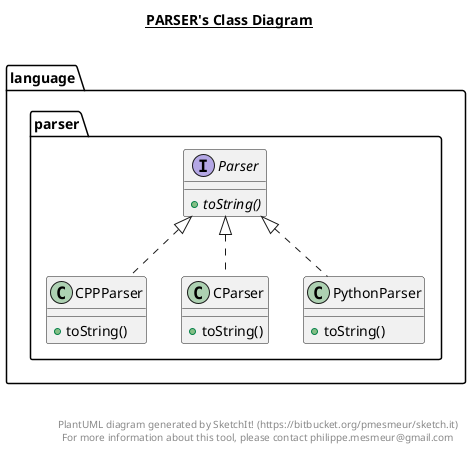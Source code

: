 @startuml

title __PARSER's Class Diagram__\n

  namespace language {
    namespace parser {
      class language.parser.CPPParser {
          + toString()
      }
    }
  }
  

  namespace language {
    namespace parser {
      class language.parser.CParser {
          + toString()
      }
    }
  }
  

  namespace language {
    namespace parser {
      interface language.parser.Parser {
          {abstract} + toString()
      }
    }
  }
  

  namespace language {
    namespace parser {
      class language.parser.PythonParser {
          + toString()
      }
    }
  }
  

  language.parser.CPPParser .up.|> language.parser.Parser
  language.parser.CParser .up.|> language.parser.Parser
  language.parser.PythonParser .up.|> language.parser.Parser


right footer


PlantUML diagram generated by SketchIt! (https://bitbucket.org/pmesmeur/sketch.it)
For more information about this tool, please contact philippe.mesmeur@gmail.com
endfooter

@enduml
